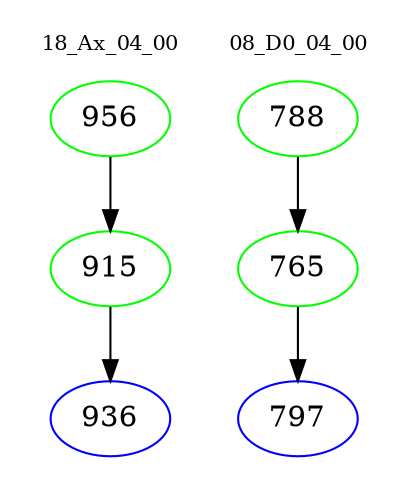digraph{
subgraph cluster_0 {
color = white
label = "18_Ax_04_00";
fontsize=10;
T0_956 [label="956", color="green"]
T0_956 -> T0_915 [color="black"]
T0_915 [label="915", color="green"]
T0_915 -> T0_936 [color="black"]
T0_936 [label="936", color="blue"]
}
subgraph cluster_1 {
color = white
label = "08_D0_04_00";
fontsize=10;
T1_788 [label="788", color="green"]
T1_788 -> T1_765 [color="black"]
T1_765 [label="765", color="green"]
T1_765 -> T1_797 [color="black"]
T1_797 [label="797", color="blue"]
}
}
